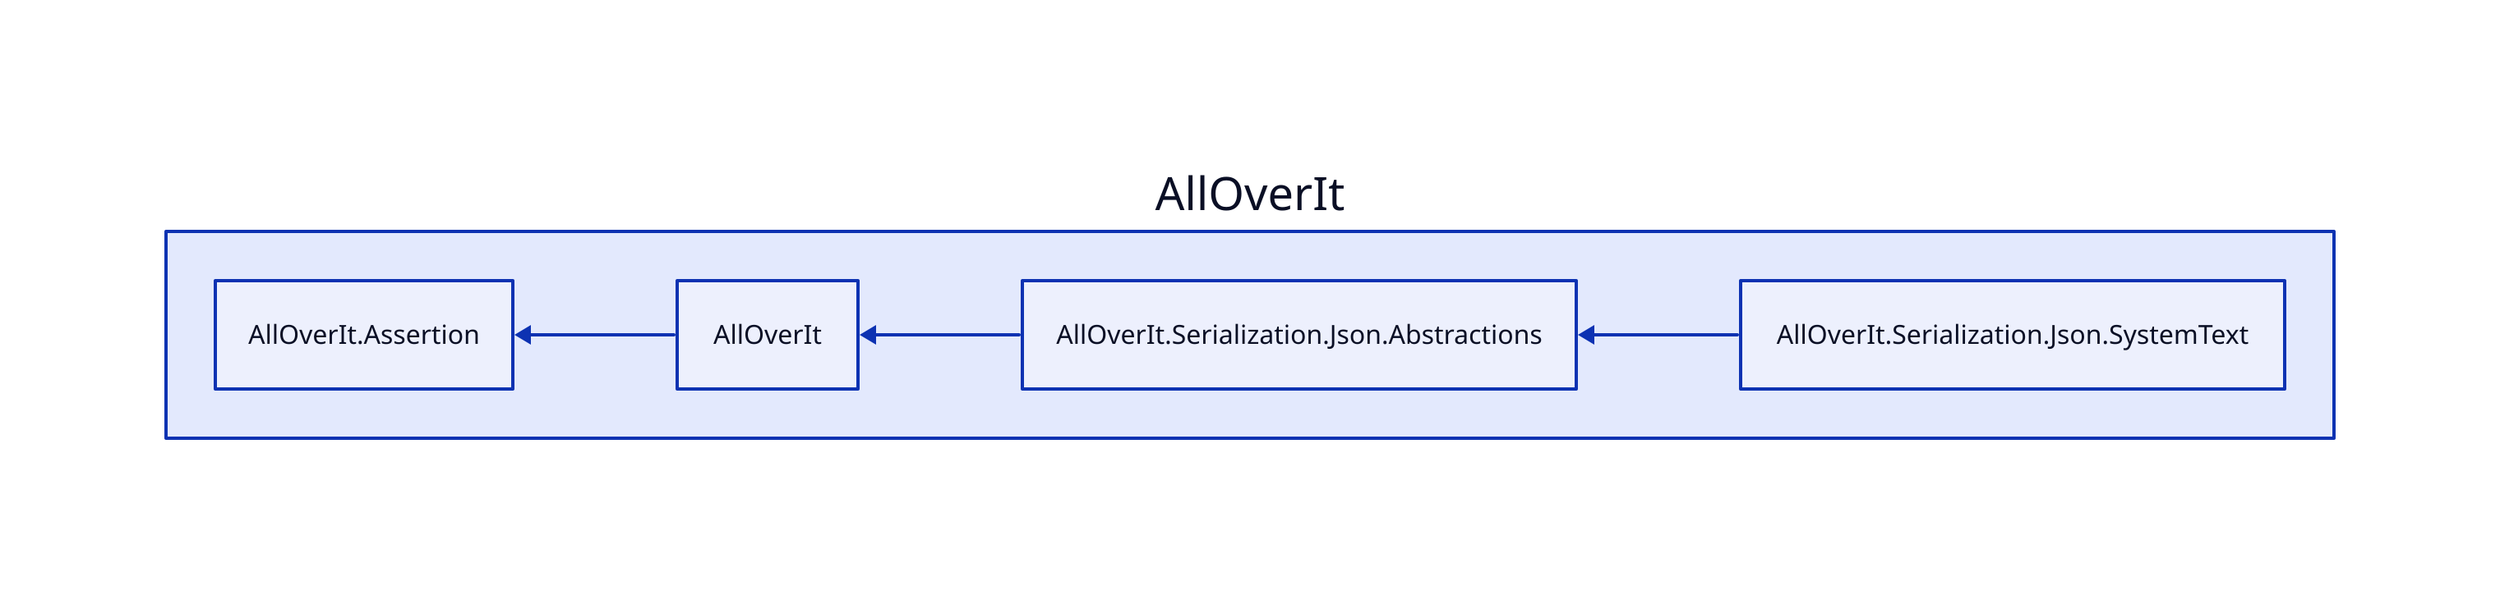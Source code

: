 direction: left

aoi: AllOverIt
aoi.alloverit-serialization-json-systemtext: AllOverIt.Serialization.Json.SystemText
aoi.alloverit-serialization-json-abstractions: AllOverIt.Serialization.Json.Abstractions
aoi.alloverit: AllOverIt
aoi.alloverit-assertion: AllOverIt.Assertion
aoi.alloverit-assertion <- aoi.alloverit
aoi.alloverit <- aoi.alloverit-serialization-json-abstractions
aoi.alloverit-serialization-json-abstractions <- aoi.alloverit-serialization-json-systemtext
